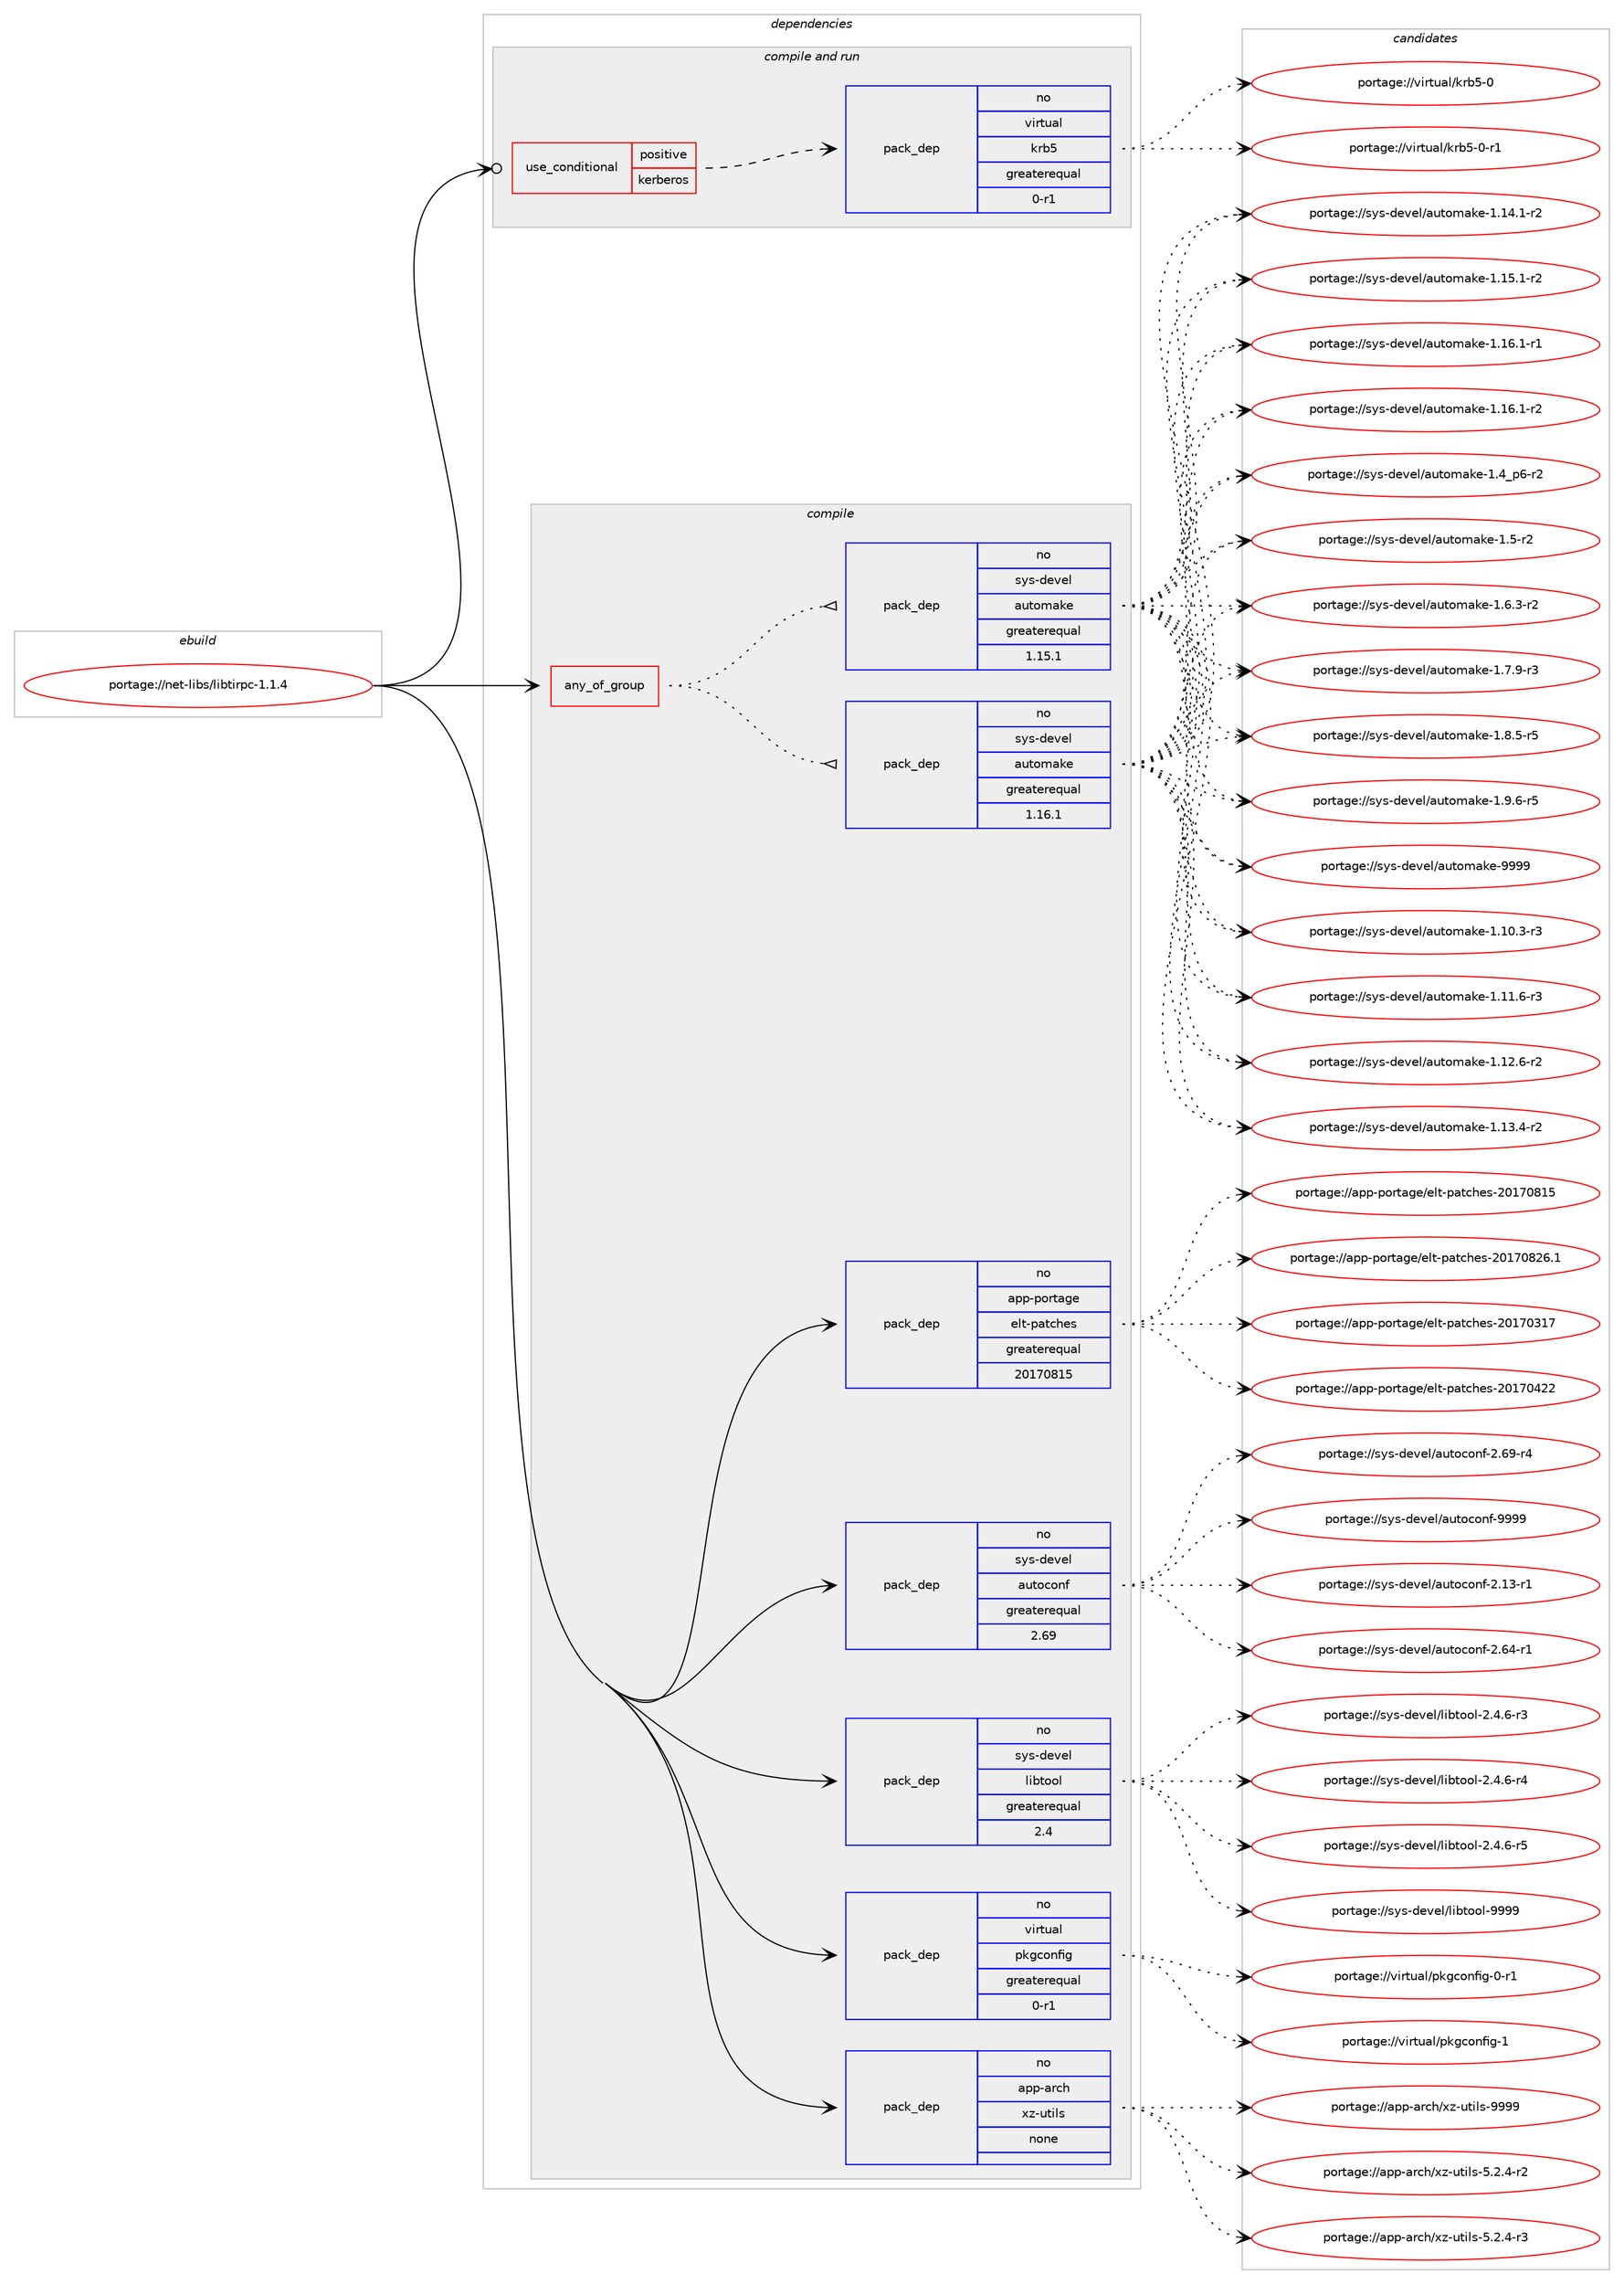 digraph prolog {

# *************
# Graph options
# *************

newrank=true;
concentrate=true;
compound=true;
graph [rankdir=LR,fontname=Helvetica,fontsize=10,ranksep=1.5];#, ranksep=2.5, nodesep=0.2];
edge  [arrowhead=vee];
node  [fontname=Helvetica,fontsize=10];

# **********
# The ebuild
# **********

subgraph cluster_leftcol {
color=gray;
rank=same;
label=<<i>ebuild</i>>;
id [label="portage://net-libs/libtirpc-1.1.4", color=red, width=4, href="../net-libs/libtirpc-1.1.4.svg"];
}

# ****************
# The dependencies
# ****************

subgraph cluster_midcol {
color=gray;
label=<<i>dependencies</i>>;
subgraph cluster_compile {
fillcolor="#eeeeee";
style=filled;
label=<<i>compile</i>>;
subgraph any5835 {
dependency360334 [label=<<TABLE BORDER="0" CELLBORDER="1" CELLSPACING="0" CELLPADDING="4"><TR><TD CELLPADDING="10">any_of_group</TD></TR></TABLE>>, shape=none, color=red];subgraph pack264235 {
dependency360335 [label=<<TABLE BORDER="0" CELLBORDER="1" CELLSPACING="0" CELLPADDING="4" WIDTH="220"><TR><TD ROWSPAN="6" CELLPADDING="30">pack_dep</TD></TR><TR><TD WIDTH="110">no</TD></TR><TR><TD>sys-devel</TD></TR><TR><TD>automake</TD></TR><TR><TD>greaterequal</TD></TR><TR><TD>1.16.1</TD></TR></TABLE>>, shape=none, color=blue];
}
dependency360334:e -> dependency360335:w [weight=20,style="dotted",arrowhead="oinv"];
subgraph pack264236 {
dependency360336 [label=<<TABLE BORDER="0" CELLBORDER="1" CELLSPACING="0" CELLPADDING="4" WIDTH="220"><TR><TD ROWSPAN="6" CELLPADDING="30">pack_dep</TD></TR><TR><TD WIDTH="110">no</TD></TR><TR><TD>sys-devel</TD></TR><TR><TD>automake</TD></TR><TR><TD>greaterequal</TD></TR><TR><TD>1.15.1</TD></TR></TABLE>>, shape=none, color=blue];
}
dependency360334:e -> dependency360336:w [weight=20,style="dotted",arrowhead="oinv"];
}
id:e -> dependency360334:w [weight=20,style="solid",arrowhead="vee"];
subgraph pack264237 {
dependency360337 [label=<<TABLE BORDER="0" CELLBORDER="1" CELLSPACING="0" CELLPADDING="4" WIDTH="220"><TR><TD ROWSPAN="6" CELLPADDING="30">pack_dep</TD></TR><TR><TD WIDTH="110">no</TD></TR><TR><TD>app-arch</TD></TR><TR><TD>xz-utils</TD></TR><TR><TD>none</TD></TR><TR><TD></TD></TR></TABLE>>, shape=none, color=blue];
}
id:e -> dependency360337:w [weight=20,style="solid",arrowhead="vee"];
subgraph pack264238 {
dependency360338 [label=<<TABLE BORDER="0" CELLBORDER="1" CELLSPACING="0" CELLPADDING="4" WIDTH="220"><TR><TD ROWSPAN="6" CELLPADDING="30">pack_dep</TD></TR><TR><TD WIDTH="110">no</TD></TR><TR><TD>app-portage</TD></TR><TR><TD>elt-patches</TD></TR><TR><TD>greaterequal</TD></TR><TR><TD>20170815</TD></TR></TABLE>>, shape=none, color=blue];
}
id:e -> dependency360338:w [weight=20,style="solid",arrowhead="vee"];
subgraph pack264239 {
dependency360339 [label=<<TABLE BORDER="0" CELLBORDER="1" CELLSPACING="0" CELLPADDING="4" WIDTH="220"><TR><TD ROWSPAN="6" CELLPADDING="30">pack_dep</TD></TR><TR><TD WIDTH="110">no</TD></TR><TR><TD>sys-devel</TD></TR><TR><TD>autoconf</TD></TR><TR><TD>greaterequal</TD></TR><TR><TD>2.69</TD></TR></TABLE>>, shape=none, color=blue];
}
id:e -> dependency360339:w [weight=20,style="solid",arrowhead="vee"];
subgraph pack264240 {
dependency360340 [label=<<TABLE BORDER="0" CELLBORDER="1" CELLSPACING="0" CELLPADDING="4" WIDTH="220"><TR><TD ROWSPAN="6" CELLPADDING="30">pack_dep</TD></TR><TR><TD WIDTH="110">no</TD></TR><TR><TD>sys-devel</TD></TR><TR><TD>libtool</TD></TR><TR><TD>greaterequal</TD></TR><TR><TD>2.4</TD></TR></TABLE>>, shape=none, color=blue];
}
id:e -> dependency360340:w [weight=20,style="solid",arrowhead="vee"];
subgraph pack264241 {
dependency360341 [label=<<TABLE BORDER="0" CELLBORDER="1" CELLSPACING="0" CELLPADDING="4" WIDTH="220"><TR><TD ROWSPAN="6" CELLPADDING="30">pack_dep</TD></TR><TR><TD WIDTH="110">no</TD></TR><TR><TD>virtual</TD></TR><TR><TD>pkgconfig</TD></TR><TR><TD>greaterequal</TD></TR><TR><TD>0-r1</TD></TR></TABLE>>, shape=none, color=blue];
}
id:e -> dependency360341:w [weight=20,style="solid",arrowhead="vee"];
}
subgraph cluster_compileandrun {
fillcolor="#eeeeee";
style=filled;
label=<<i>compile and run</i>>;
subgraph cond90110 {
dependency360342 [label=<<TABLE BORDER="0" CELLBORDER="1" CELLSPACING="0" CELLPADDING="4"><TR><TD ROWSPAN="3" CELLPADDING="10">use_conditional</TD></TR><TR><TD>positive</TD></TR><TR><TD>kerberos</TD></TR></TABLE>>, shape=none, color=red];
subgraph pack264242 {
dependency360343 [label=<<TABLE BORDER="0" CELLBORDER="1" CELLSPACING="0" CELLPADDING="4" WIDTH="220"><TR><TD ROWSPAN="6" CELLPADDING="30">pack_dep</TD></TR><TR><TD WIDTH="110">no</TD></TR><TR><TD>virtual</TD></TR><TR><TD>krb5</TD></TR><TR><TD>greaterequal</TD></TR><TR><TD>0-r1</TD></TR></TABLE>>, shape=none, color=blue];
}
dependency360342:e -> dependency360343:w [weight=20,style="dashed",arrowhead="vee"];
}
id:e -> dependency360342:w [weight=20,style="solid",arrowhead="odotvee"];
}
subgraph cluster_run {
fillcolor="#eeeeee";
style=filled;
label=<<i>run</i>>;
}
}

# **************
# The candidates
# **************

subgraph cluster_choices {
rank=same;
color=gray;
label=<<i>candidates</i>>;

subgraph choice264235 {
color=black;
nodesep=1;
choiceportage11512111545100101118101108479711711611110997107101454946494846514511451 [label="portage://sys-devel/automake-1.10.3-r3", color=red, width=4,href="../sys-devel/automake-1.10.3-r3.svg"];
choiceportage11512111545100101118101108479711711611110997107101454946494946544511451 [label="portage://sys-devel/automake-1.11.6-r3", color=red, width=4,href="../sys-devel/automake-1.11.6-r3.svg"];
choiceportage11512111545100101118101108479711711611110997107101454946495046544511450 [label="portage://sys-devel/automake-1.12.6-r2", color=red, width=4,href="../sys-devel/automake-1.12.6-r2.svg"];
choiceportage11512111545100101118101108479711711611110997107101454946495146524511450 [label="portage://sys-devel/automake-1.13.4-r2", color=red, width=4,href="../sys-devel/automake-1.13.4-r2.svg"];
choiceportage11512111545100101118101108479711711611110997107101454946495246494511450 [label="portage://sys-devel/automake-1.14.1-r2", color=red, width=4,href="../sys-devel/automake-1.14.1-r2.svg"];
choiceportage11512111545100101118101108479711711611110997107101454946495346494511450 [label="portage://sys-devel/automake-1.15.1-r2", color=red, width=4,href="../sys-devel/automake-1.15.1-r2.svg"];
choiceportage11512111545100101118101108479711711611110997107101454946495446494511449 [label="portage://sys-devel/automake-1.16.1-r1", color=red, width=4,href="../sys-devel/automake-1.16.1-r1.svg"];
choiceportage11512111545100101118101108479711711611110997107101454946495446494511450 [label="portage://sys-devel/automake-1.16.1-r2", color=red, width=4,href="../sys-devel/automake-1.16.1-r2.svg"];
choiceportage115121115451001011181011084797117116111109971071014549465295112544511450 [label="portage://sys-devel/automake-1.4_p6-r2", color=red, width=4,href="../sys-devel/automake-1.4_p6-r2.svg"];
choiceportage11512111545100101118101108479711711611110997107101454946534511450 [label="portage://sys-devel/automake-1.5-r2", color=red, width=4,href="../sys-devel/automake-1.5-r2.svg"];
choiceportage115121115451001011181011084797117116111109971071014549465446514511450 [label="portage://sys-devel/automake-1.6.3-r2", color=red, width=4,href="../sys-devel/automake-1.6.3-r2.svg"];
choiceportage115121115451001011181011084797117116111109971071014549465546574511451 [label="portage://sys-devel/automake-1.7.9-r3", color=red, width=4,href="../sys-devel/automake-1.7.9-r3.svg"];
choiceportage115121115451001011181011084797117116111109971071014549465646534511453 [label="portage://sys-devel/automake-1.8.5-r5", color=red, width=4,href="../sys-devel/automake-1.8.5-r5.svg"];
choiceportage115121115451001011181011084797117116111109971071014549465746544511453 [label="portage://sys-devel/automake-1.9.6-r5", color=red, width=4,href="../sys-devel/automake-1.9.6-r5.svg"];
choiceportage115121115451001011181011084797117116111109971071014557575757 [label="portage://sys-devel/automake-9999", color=red, width=4,href="../sys-devel/automake-9999.svg"];
dependency360335:e -> choiceportage11512111545100101118101108479711711611110997107101454946494846514511451:w [style=dotted,weight="100"];
dependency360335:e -> choiceportage11512111545100101118101108479711711611110997107101454946494946544511451:w [style=dotted,weight="100"];
dependency360335:e -> choiceportage11512111545100101118101108479711711611110997107101454946495046544511450:w [style=dotted,weight="100"];
dependency360335:e -> choiceportage11512111545100101118101108479711711611110997107101454946495146524511450:w [style=dotted,weight="100"];
dependency360335:e -> choiceportage11512111545100101118101108479711711611110997107101454946495246494511450:w [style=dotted,weight="100"];
dependency360335:e -> choiceportage11512111545100101118101108479711711611110997107101454946495346494511450:w [style=dotted,weight="100"];
dependency360335:e -> choiceportage11512111545100101118101108479711711611110997107101454946495446494511449:w [style=dotted,weight="100"];
dependency360335:e -> choiceportage11512111545100101118101108479711711611110997107101454946495446494511450:w [style=dotted,weight="100"];
dependency360335:e -> choiceportage115121115451001011181011084797117116111109971071014549465295112544511450:w [style=dotted,weight="100"];
dependency360335:e -> choiceportage11512111545100101118101108479711711611110997107101454946534511450:w [style=dotted,weight="100"];
dependency360335:e -> choiceportage115121115451001011181011084797117116111109971071014549465446514511450:w [style=dotted,weight="100"];
dependency360335:e -> choiceportage115121115451001011181011084797117116111109971071014549465546574511451:w [style=dotted,weight="100"];
dependency360335:e -> choiceportage115121115451001011181011084797117116111109971071014549465646534511453:w [style=dotted,weight="100"];
dependency360335:e -> choiceportage115121115451001011181011084797117116111109971071014549465746544511453:w [style=dotted,weight="100"];
dependency360335:e -> choiceportage115121115451001011181011084797117116111109971071014557575757:w [style=dotted,weight="100"];
}
subgraph choice264236 {
color=black;
nodesep=1;
choiceportage11512111545100101118101108479711711611110997107101454946494846514511451 [label="portage://sys-devel/automake-1.10.3-r3", color=red, width=4,href="../sys-devel/automake-1.10.3-r3.svg"];
choiceportage11512111545100101118101108479711711611110997107101454946494946544511451 [label="portage://sys-devel/automake-1.11.6-r3", color=red, width=4,href="../sys-devel/automake-1.11.6-r3.svg"];
choiceportage11512111545100101118101108479711711611110997107101454946495046544511450 [label="portage://sys-devel/automake-1.12.6-r2", color=red, width=4,href="../sys-devel/automake-1.12.6-r2.svg"];
choiceportage11512111545100101118101108479711711611110997107101454946495146524511450 [label="portage://sys-devel/automake-1.13.4-r2", color=red, width=4,href="../sys-devel/automake-1.13.4-r2.svg"];
choiceportage11512111545100101118101108479711711611110997107101454946495246494511450 [label="portage://sys-devel/automake-1.14.1-r2", color=red, width=4,href="../sys-devel/automake-1.14.1-r2.svg"];
choiceportage11512111545100101118101108479711711611110997107101454946495346494511450 [label="portage://sys-devel/automake-1.15.1-r2", color=red, width=4,href="../sys-devel/automake-1.15.1-r2.svg"];
choiceportage11512111545100101118101108479711711611110997107101454946495446494511449 [label="portage://sys-devel/automake-1.16.1-r1", color=red, width=4,href="../sys-devel/automake-1.16.1-r1.svg"];
choiceportage11512111545100101118101108479711711611110997107101454946495446494511450 [label="portage://sys-devel/automake-1.16.1-r2", color=red, width=4,href="../sys-devel/automake-1.16.1-r2.svg"];
choiceportage115121115451001011181011084797117116111109971071014549465295112544511450 [label="portage://sys-devel/automake-1.4_p6-r2", color=red, width=4,href="../sys-devel/automake-1.4_p6-r2.svg"];
choiceportage11512111545100101118101108479711711611110997107101454946534511450 [label="portage://sys-devel/automake-1.5-r2", color=red, width=4,href="../sys-devel/automake-1.5-r2.svg"];
choiceportage115121115451001011181011084797117116111109971071014549465446514511450 [label="portage://sys-devel/automake-1.6.3-r2", color=red, width=4,href="../sys-devel/automake-1.6.3-r2.svg"];
choiceportage115121115451001011181011084797117116111109971071014549465546574511451 [label="portage://sys-devel/automake-1.7.9-r3", color=red, width=4,href="../sys-devel/automake-1.7.9-r3.svg"];
choiceportage115121115451001011181011084797117116111109971071014549465646534511453 [label="portage://sys-devel/automake-1.8.5-r5", color=red, width=4,href="../sys-devel/automake-1.8.5-r5.svg"];
choiceportage115121115451001011181011084797117116111109971071014549465746544511453 [label="portage://sys-devel/automake-1.9.6-r5", color=red, width=4,href="../sys-devel/automake-1.9.6-r5.svg"];
choiceportage115121115451001011181011084797117116111109971071014557575757 [label="portage://sys-devel/automake-9999", color=red, width=4,href="../sys-devel/automake-9999.svg"];
dependency360336:e -> choiceportage11512111545100101118101108479711711611110997107101454946494846514511451:w [style=dotted,weight="100"];
dependency360336:e -> choiceportage11512111545100101118101108479711711611110997107101454946494946544511451:w [style=dotted,weight="100"];
dependency360336:e -> choiceportage11512111545100101118101108479711711611110997107101454946495046544511450:w [style=dotted,weight="100"];
dependency360336:e -> choiceportage11512111545100101118101108479711711611110997107101454946495146524511450:w [style=dotted,weight="100"];
dependency360336:e -> choiceportage11512111545100101118101108479711711611110997107101454946495246494511450:w [style=dotted,weight="100"];
dependency360336:e -> choiceportage11512111545100101118101108479711711611110997107101454946495346494511450:w [style=dotted,weight="100"];
dependency360336:e -> choiceportage11512111545100101118101108479711711611110997107101454946495446494511449:w [style=dotted,weight="100"];
dependency360336:e -> choiceportage11512111545100101118101108479711711611110997107101454946495446494511450:w [style=dotted,weight="100"];
dependency360336:e -> choiceportage115121115451001011181011084797117116111109971071014549465295112544511450:w [style=dotted,weight="100"];
dependency360336:e -> choiceportage11512111545100101118101108479711711611110997107101454946534511450:w [style=dotted,weight="100"];
dependency360336:e -> choiceportage115121115451001011181011084797117116111109971071014549465446514511450:w [style=dotted,weight="100"];
dependency360336:e -> choiceportage115121115451001011181011084797117116111109971071014549465546574511451:w [style=dotted,weight="100"];
dependency360336:e -> choiceportage115121115451001011181011084797117116111109971071014549465646534511453:w [style=dotted,weight="100"];
dependency360336:e -> choiceportage115121115451001011181011084797117116111109971071014549465746544511453:w [style=dotted,weight="100"];
dependency360336:e -> choiceportage115121115451001011181011084797117116111109971071014557575757:w [style=dotted,weight="100"];
}
subgraph choice264237 {
color=black;
nodesep=1;
choiceportage9711211245971149910447120122451171161051081154553465046524511450 [label="portage://app-arch/xz-utils-5.2.4-r2", color=red, width=4,href="../app-arch/xz-utils-5.2.4-r2.svg"];
choiceportage9711211245971149910447120122451171161051081154553465046524511451 [label="portage://app-arch/xz-utils-5.2.4-r3", color=red, width=4,href="../app-arch/xz-utils-5.2.4-r3.svg"];
choiceportage9711211245971149910447120122451171161051081154557575757 [label="portage://app-arch/xz-utils-9999", color=red, width=4,href="../app-arch/xz-utils-9999.svg"];
dependency360337:e -> choiceportage9711211245971149910447120122451171161051081154553465046524511450:w [style=dotted,weight="100"];
dependency360337:e -> choiceportage9711211245971149910447120122451171161051081154553465046524511451:w [style=dotted,weight="100"];
dependency360337:e -> choiceportage9711211245971149910447120122451171161051081154557575757:w [style=dotted,weight="100"];
}
subgraph choice264238 {
color=black;
nodesep=1;
choiceportage97112112451121111141169710310147101108116451129711699104101115455048495548514955 [label="portage://app-portage/elt-patches-20170317", color=red, width=4,href="../app-portage/elt-patches-20170317.svg"];
choiceportage97112112451121111141169710310147101108116451129711699104101115455048495548525050 [label="portage://app-portage/elt-patches-20170422", color=red, width=4,href="../app-portage/elt-patches-20170422.svg"];
choiceportage97112112451121111141169710310147101108116451129711699104101115455048495548564953 [label="portage://app-portage/elt-patches-20170815", color=red, width=4,href="../app-portage/elt-patches-20170815.svg"];
choiceportage971121124511211111411697103101471011081164511297116991041011154550484955485650544649 [label="portage://app-portage/elt-patches-20170826.1", color=red, width=4,href="../app-portage/elt-patches-20170826.1.svg"];
dependency360338:e -> choiceportage97112112451121111141169710310147101108116451129711699104101115455048495548514955:w [style=dotted,weight="100"];
dependency360338:e -> choiceportage97112112451121111141169710310147101108116451129711699104101115455048495548525050:w [style=dotted,weight="100"];
dependency360338:e -> choiceportage97112112451121111141169710310147101108116451129711699104101115455048495548564953:w [style=dotted,weight="100"];
dependency360338:e -> choiceportage971121124511211111411697103101471011081164511297116991041011154550484955485650544649:w [style=dotted,weight="100"];
}
subgraph choice264239 {
color=black;
nodesep=1;
choiceportage1151211154510010111810110847971171161119911111010245504649514511449 [label="portage://sys-devel/autoconf-2.13-r1", color=red, width=4,href="../sys-devel/autoconf-2.13-r1.svg"];
choiceportage1151211154510010111810110847971171161119911111010245504654524511449 [label="portage://sys-devel/autoconf-2.64-r1", color=red, width=4,href="../sys-devel/autoconf-2.64-r1.svg"];
choiceportage1151211154510010111810110847971171161119911111010245504654574511452 [label="portage://sys-devel/autoconf-2.69-r4", color=red, width=4,href="../sys-devel/autoconf-2.69-r4.svg"];
choiceportage115121115451001011181011084797117116111991111101024557575757 [label="portage://sys-devel/autoconf-9999", color=red, width=4,href="../sys-devel/autoconf-9999.svg"];
dependency360339:e -> choiceportage1151211154510010111810110847971171161119911111010245504649514511449:w [style=dotted,weight="100"];
dependency360339:e -> choiceportage1151211154510010111810110847971171161119911111010245504654524511449:w [style=dotted,weight="100"];
dependency360339:e -> choiceportage1151211154510010111810110847971171161119911111010245504654574511452:w [style=dotted,weight="100"];
dependency360339:e -> choiceportage115121115451001011181011084797117116111991111101024557575757:w [style=dotted,weight="100"];
}
subgraph choice264240 {
color=black;
nodesep=1;
choiceportage1151211154510010111810110847108105981161111111084550465246544511451 [label="portage://sys-devel/libtool-2.4.6-r3", color=red, width=4,href="../sys-devel/libtool-2.4.6-r3.svg"];
choiceportage1151211154510010111810110847108105981161111111084550465246544511452 [label="portage://sys-devel/libtool-2.4.6-r4", color=red, width=4,href="../sys-devel/libtool-2.4.6-r4.svg"];
choiceportage1151211154510010111810110847108105981161111111084550465246544511453 [label="portage://sys-devel/libtool-2.4.6-r5", color=red, width=4,href="../sys-devel/libtool-2.4.6-r5.svg"];
choiceportage1151211154510010111810110847108105981161111111084557575757 [label="portage://sys-devel/libtool-9999", color=red, width=4,href="../sys-devel/libtool-9999.svg"];
dependency360340:e -> choiceportage1151211154510010111810110847108105981161111111084550465246544511451:w [style=dotted,weight="100"];
dependency360340:e -> choiceportage1151211154510010111810110847108105981161111111084550465246544511452:w [style=dotted,weight="100"];
dependency360340:e -> choiceportage1151211154510010111810110847108105981161111111084550465246544511453:w [style=dotted,weight="100"];
dependency360340:e -> choiceportage1151211154510010111810110847108105981161111111084557575757:w [style=dotted,weight="100"];
}
subgraph choice264241 {
color=black;
nodesep=1;
choiceportage11810511411611797108471121071039911111010210510345484511449 [label="portage://virtual/pkgconfig-0-r1", color=red, width=4,href="../virtual/pkgconfig-0-r1.svg"];
choiceportage1181051141161179710847112107103991111101021051034549 [label="portage://virtual/pkgconfig-1", color=red, width=4,href="../virtual/pkgconfig-1.svg"];
dependency360341:e -> choiceportage11810511411611797108471121071039911111010210510345484511449:w [style=dotted,weight="100"];
dependency360341:e -> choiceportage1181051141161179710847112107103991111101021051034549:w [style=dotted,weight="100"];
}
subgraph choice264242 {
color=black;
nodesep=1;
choiceportage118105114116117971084710711498534548 [label="portage://virtual/krb5-0", color=red, width=4,href="../virtual/krb5-0.svg"];
choiceportage1181051141161179710847107114985345484511449 [label="portage://virtual/krb5-0-r1", color=red, width=4,href="../virtual/krb5-0-r1.svg"];
dependency360343:e -> choiceportage118105114116117971084710711498534548:w [style=dotted,weight="100"];
dependency360343:e -> choiceportage1181051141161179710847107114985345484511449:w [style=dotted,weight="100"];
}
}

}

